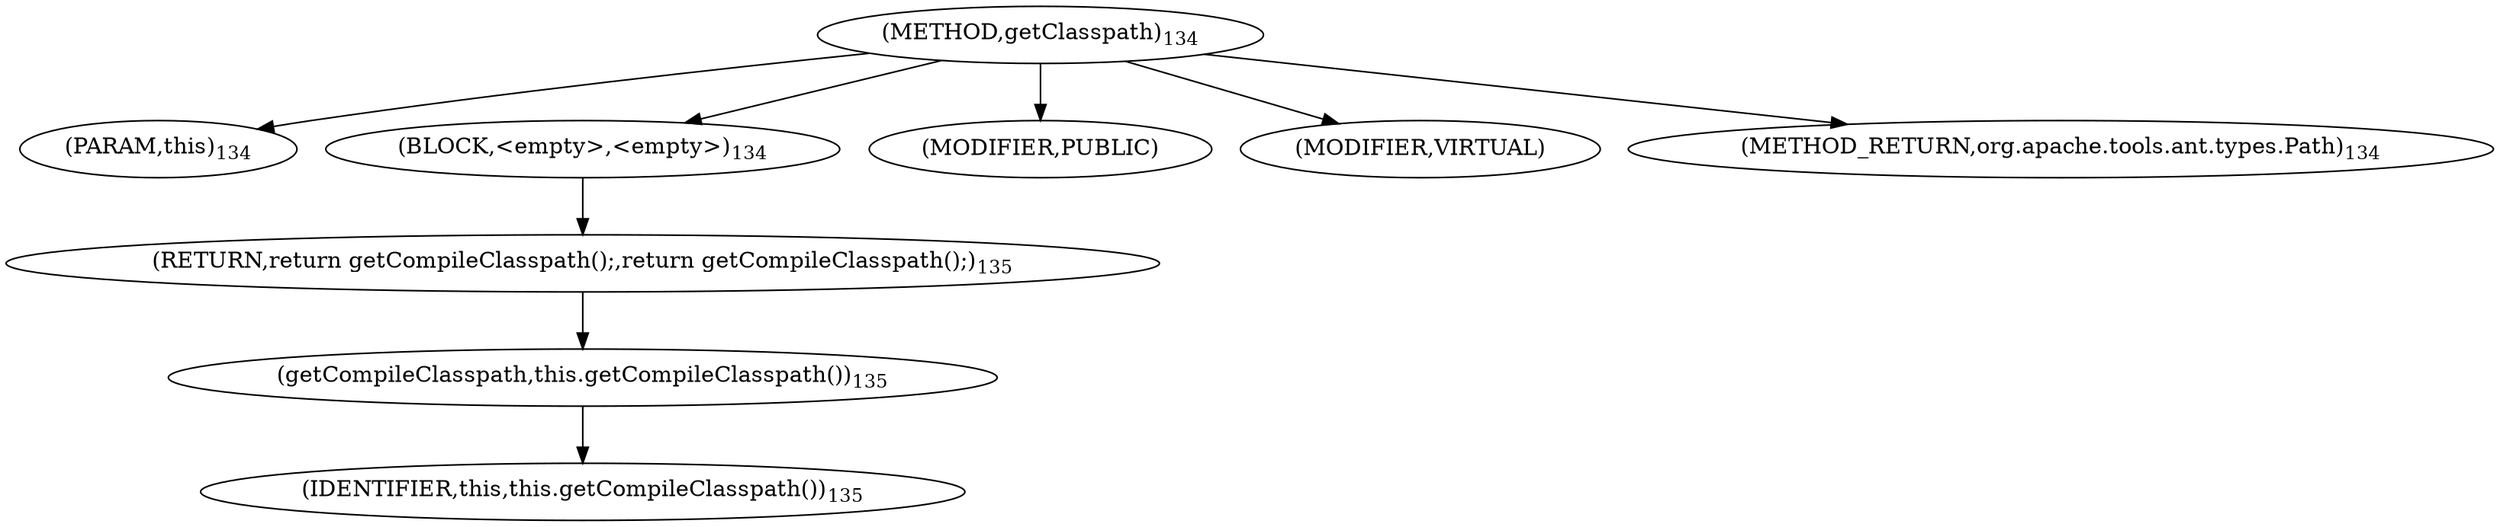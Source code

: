 digraph "getClasspath" {  
"146" [label = <(METHOD,getClasspath)<SUB>134</SUB>> ]
"8" [label = <(PARAM,this)<SUB>134</SUB>> ]
"147" [label = <(BLOCK,&lt;empty&gt;,&lt;empty&gt;)<SUB>134</SUB>> ]
"148" [label = <(RETURN,return getCompileClasspath();,return getCompileClasspath();)<SUB>135</SUB>> ]
"149" [label = <(getCompileClasspath,this.getCompileClasspath())<SUB>135</SUB>> ]
"7" [label = <(IDENTIFIER,this,this.getCompileClasspath())<SUB>135</SUB>> ]
"150" [label = <(MODIFIER,PUBLIC)> ]
"151" [label = <(MODIFIER,VIRTUAL)> ]
"152" [label = <(METHOD_RETURN,org.apache.tools.ant.types.Path)<SUB>134</SUB>> ]
  "146" -> "8" 
  "146" -> "147" 
  "146" -> "150" 
  "146" -> "151" 
  "146" -> "152" 
  "147" -> "148" 
  "148" -> "149" 
  "149" -> "7" 
}
